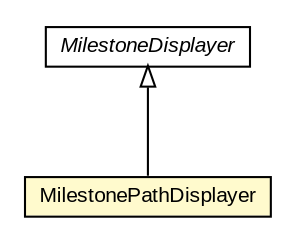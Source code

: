 #!/usr/local/bin/dot
#
# Class diagram 
# Generated by UMLGraph version R5_6-24-gf6e263 (http://www.umlgraph.org/)
#

digraph G {
	edge [fontname="arial",fontsize=10,labelfontname="arial",labelfontsize=10];
	node [fontname="arial",fontsize=10,shape=plaintext];
	nodesep=0.25;
	ranksep=0.5;
	// org.osmdroid.views.overlay.milestones.MilestoneDisplayer
	c33185 [label=<<table title="org.osmdroid.views.overlay.milestones.MilestoneDisplayer" border="0" cellborder="1" cellspacing="0" cellpadding="2" port="p" href="./MilestoneDisplayer.html">
		<tr><td><table border="0" cellspacing="0" cellpadding="1">
<tr><td align="center" balign="center"><font face="arial italic"> MilestoneDisplayer </font></td></tr>
		</table></td></tr>
		</table>>, URL="./MilestoneDisplayer.html", fontname="arial", fontcolor="black", fontsize=10.0];
	// org.osmdroid.views.overlay.milestones.MilestonePathDisplayer
	c33190 [label=<<table title="org.osmdroid.views.overlay.milestones.MilestonePathDisplayer" border="0" cellborder="1" cellspacing="0" cellpadding="2" port="p" bgcolor="lemonChiffon" href="./MilestonePathDisplayer.html">
		<tr><td><table border="0" cellspacing="0" cellpadding="1">
<tr><td align="center" balign="center"> MilestonePathDisplayer </td></tr>
		</table></td></tr>
		</table>>, URL="./MilestonePathDisplayer.html", fontname="arial", fontcolor="black", fontsize=10.0];
	//org.osmdroid.views.overlay.milestones.MilestonePathDisplayer extends org.osmdroid.views.overlay.milestones.MilestoneDisplayer
	c33185:p -> c33190:p [dir=back,arrowtail=empty];
}

